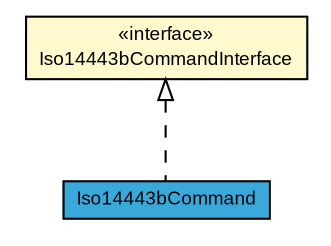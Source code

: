 #!/usr/local/bin/dot
#
# Class diagram 
# Generated by UMLGraph version R5_7_2-3-gee82a7 (http://www.umlgraph.org/)
#

digraph G {
	edge [fontname="arial",fontsize=10,labelfontname="arial",labelfontsize=10];
	node [fontname="arial",fontsize=10,shape=plaintext];
	nodesep=0.25;
	ranksep=0.5;
	// com.st.st25sdk.command.Iso14443bCommandInterface
	c12751 [label=<<table title="com.st.st25sdk.command.Iso14443bCommandInterface" border="0" cellborder="1" cellspacing="0" cellpadding="2" port="p" bgcolor="lemonChiffon" href="./Iso14443bCommandInterface.html">
		<tr><td><table border="0" cellspacing="0" cellpadding="1">
<tr><td align="center" balign="center"> &#171;interface&#187; </td></tr>
<tr><td align="center" balign="center"> Iso14443bCommandInterface </td></tr>
		</table></td></tr>
		</table>>, URL="./Iso14443bCommandInterface.html", fontname="arial", fontcolor="black", fontsize=9.0];
	// com.st.st25sdk.command.Iso14443bCommand
	c12752 [label=<<table title="com.st.st25sdk.command.Iso14443bCommand" border="0" cellborder="1" cellspacing="0" cellpadding="2" port="p" bgcolor="#39a9dc" href="./Iso14443bCommand.html">
		<tr><td><table border="0" cellspacing="0" cellpadding="1">
<tr><td align="center" balign="center"> Iso14443bCommand </td></tr>
		</table></td></tr>
		</table>>, URL="./Iso14443bCommand.html", fontname="arial", fontcolor="black", fontsize=9.0];
	//com.st.st25sdk.command.Iso14443bCommand implements com.st.st25sdk.command.Iso14443bCommandInterface
	c12751:p -> c12752:p [dir=back,arrowtail=empty,style=dashed];
}

